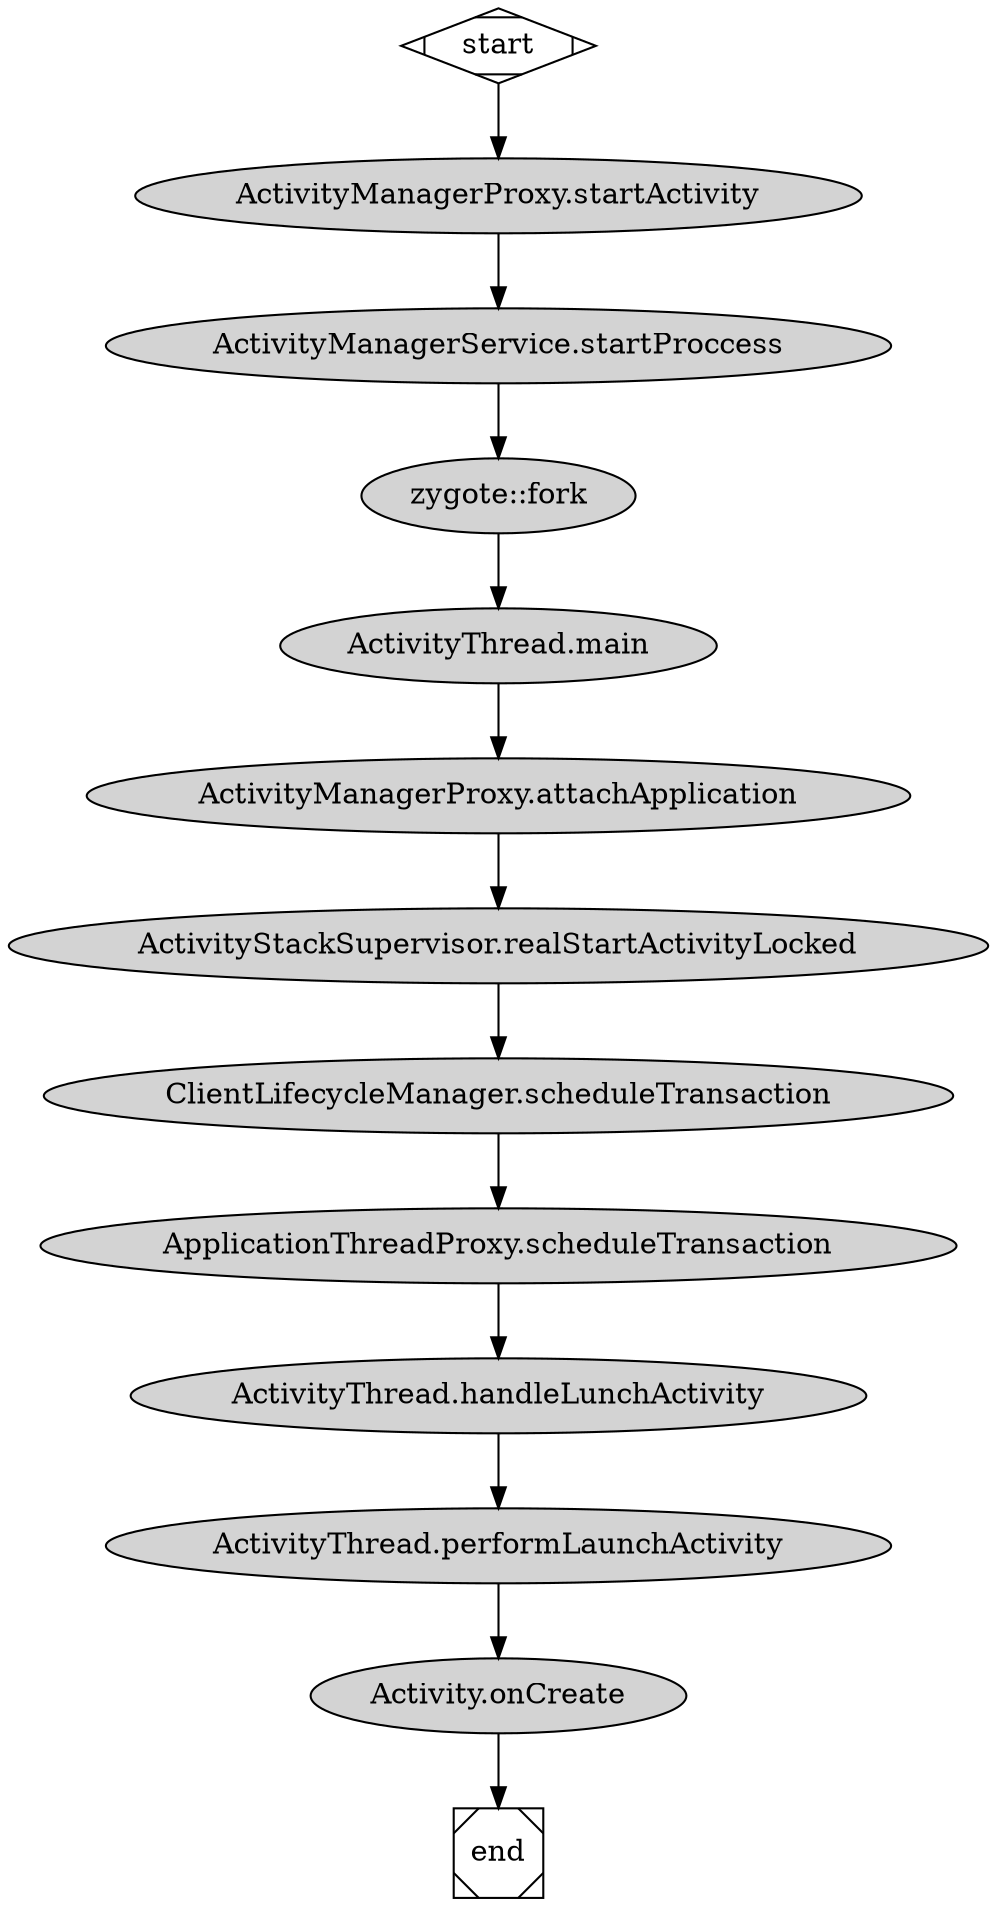 digraph ActivityStart {

  subgraph Launcher {
    node [style=filled];
    color = blue;
    label = "Launcher";

    a1[label="ActivityManagerProxy.startActivity"]
  }

  subgraph system_server {
    node [style=filled];
    color = lightgrey;
    label = "system_server";

    b1[label="ActivityManagerService.startProccess"]

    b2[label="ActivityStackSupervisor.realStartActivityLocked"]
    b3[label="ClientLifecycleManager.scheduleTransaction"]
    b4[label="ApplicationThreadProxy.scheduleTransaction"]

    b2 -> b3 -> b4;
  }

  subgraph zygote {
    node [style=filled];
    color = lightgrey;
    label = "zygote";

    c1[label="zygote::fork"]
  }

  subgraph AppMainThread {
    node [style=filled];
    color = lightgrey;

    d1[label="ActivityThread.main"]
    d2[label="ActivityManagerProxy.attachApplication"]

    d3[label="ActivityThread.handleLunchActivity"]
    d4[label="ActivityThread.performLaunchActivity"]
    d5[label="Activity.onCreate"]

    d1 -> d2;
    d3 -> d4 -> d5;
  }

  start -> a1;
  a1 -> b1;
  b1 -> c1;
  c1 -> d1;
  d2 -> b2;
  b4 -> d3;
  d5 -> end;

  start [shape=Mdiamond];
  end [shape=Msquare];
}